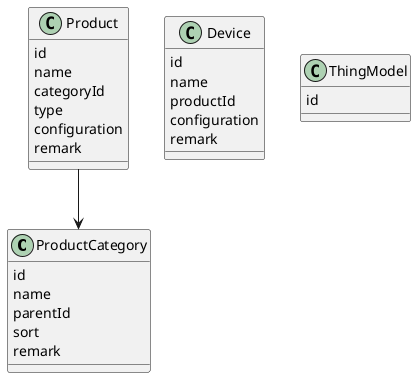 @startuml
'https://plantuml.com/object-diagram

class ProductCategory{
    id
    name
    parentId
    sort
    remark
}
class Product{
    id
    name
    categoryId
    type
    configuration
    remark
}
class Device {
    id
    name
    productId
    configuration
    remark
}
class ThingModel{
    id
}

Product --> ProductCategory
@enduml
